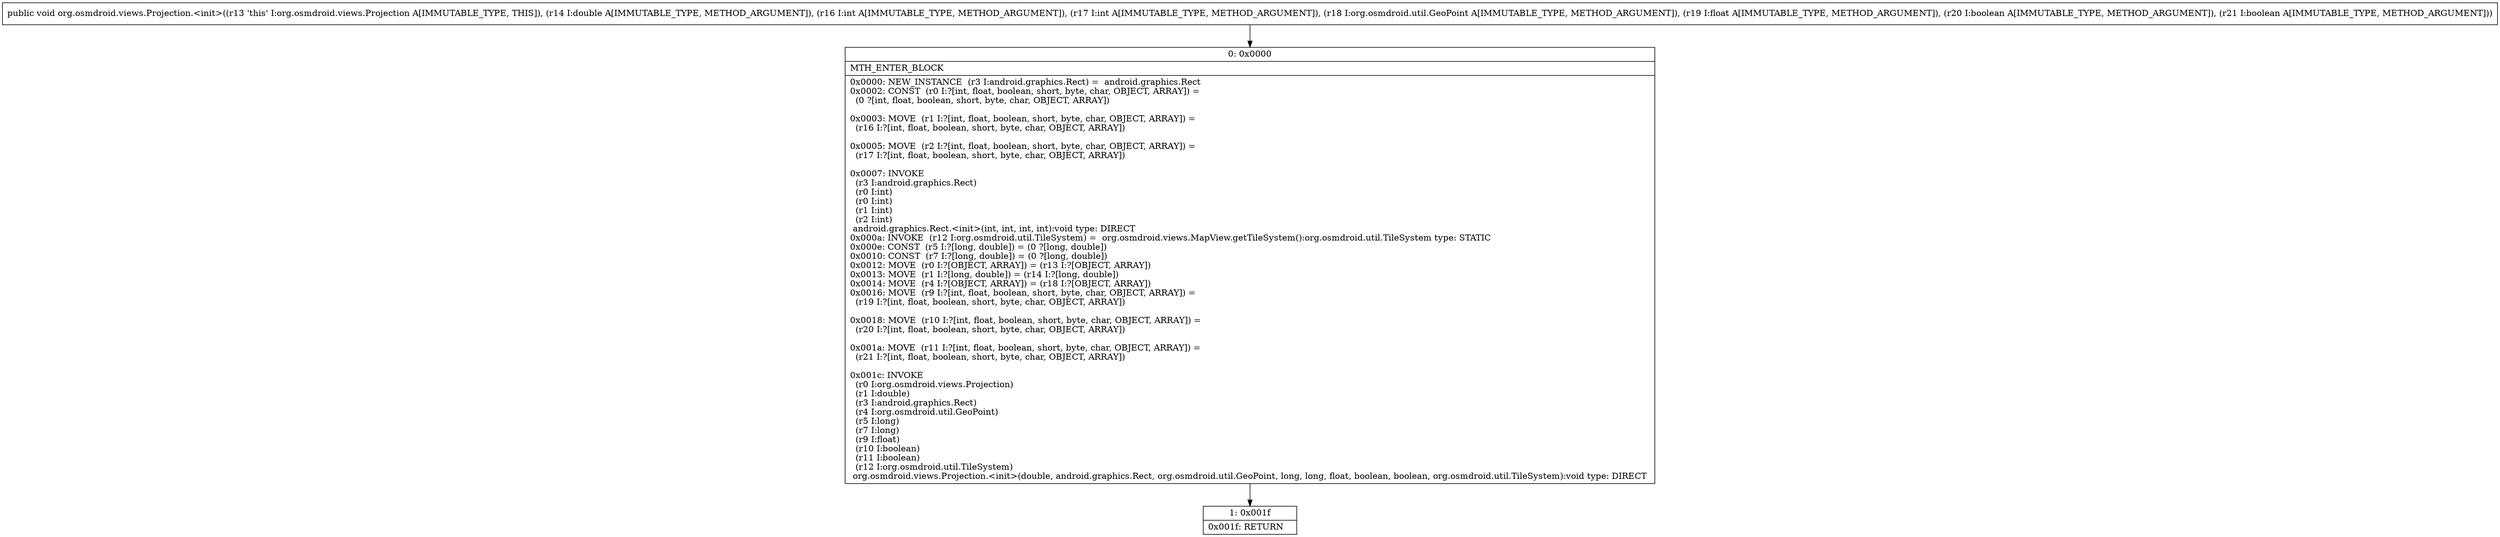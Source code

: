 digraph "CFG fororg.osmdroid.views.Projection.\<init\>(DIILorg\/osmdroid\/util\/GeoPoint;FZZ)V" {
Node_0 [shape=record,label="{0\:\ 0x0000|MTH_ENTER_BLOCK\l|0x0000: NEW_INSTANCE  (r3 I:android.graphics.Rect) =  android.graphics.Rect \l0x0002: CONST  (r0 I:?[int, float, boolean, short, byte, char, OBJECT, ARRAY]) = \l  (0 ?[int, float, boolean, short, byte, char, OBJECT, ARRAY])\l \l0x0003: MOVE  (r1 I:?[int, float, boolean, short, byte, char, OBJECT, ARRAY]) = \l  (r16 I:?[int, float, boolean, short, byte, char, OBJECT, ARRAY])\l \l0x0005: MOVE  (r2 I:?[int, float, boolean, short, byte, char, OBJECT, ARRAY]) = \l  (r17 I:?[int, float, boolean, short, byte, char, OBJECT, ARRAY])\l \l0x0007: INVOKE  \l  (r3 I:android.graphics.Rect)\l  (r0 I:int)\l  (r0 I:int)\l  (r1 I:int)\l  (r2 I:int)\l android.graphics.Rect.\<init\>(int, int, int, int):void type: DIRECT \l0x000a: INVOKE  (r12 I:org.osmdroid.util.TileSystem) =  org.osmdroid.views.MapView.getTileSystem():org.osmdroid.util.TileSystem type: STATIC \l0x000e: CONST  (r5 I:?[long, double]) = (0 ?[long, double]) \l0x0010: CONST  (r7 I:?[long, double]) = (0 ?[long, double]) \l0x0012: MOVE  (r0 I:?[OBJECT, ARRAY]) = (r13 I:?[OBJECT, ARRAY]) \l0x0013: MOVE  (r1 I:?[long, double]) = (r14 I:?[long, double]) \l0x0014: MOVE  (r4 I:?[OBJECT, ARRAY]) = (r18 I:?[OBJECT, ARRAY]) \l0x0016: MOVE  (r9 I:?[int, float, boolean, short, byte, char, OBJECT, ARRAY]) = \l  (r19 I:?[int, float, boolean, short, byte, char, OBJECT, ARRAY])\l \l0x0018: MOVE  (r10 I:?[int, float, boolean, short, byte, char, OBJECT, ARRAY]) = \l  (r20 I:?[int, float, boolean, short, byte, char, OBJECT, ARRAY])\l \l0x001a: MOVE  (r11 I:?[int, float, boolean, short, byte, char, OBJECT, ARRAY]) = \l  (r21 I:?[int, float, boolean, short, byte, char, OBJECT, ARRAY])\l \l0x001c: INVOKE  \l  (r0 I:org.osmdroid.views.Projection)\l  (r1 I:double)\l  (r3 I:android.graphics.Rect)\l  (r4 I:org.osmdroid.util.GeoPoint)\l  (r5 I:long)\l  (r7 I:long)\l  (r9 I:float)\l  (r10 I:boolean)\l  (r11 I:boolean)\l  (r12 I:org.osmdroid.util.TileSystem)\l org.osmdroid.views.Projection.\<init\>(double, android.graphics.Rect, org.osmdroid.util.GeoPoint, long, long, float, boolean, boolean, org.osmdroid.util.TileSystem):void type: DIRECT \l}"];
Node_1 [shape=record,label="{1\:\ 0x001f|0x001f: RETURN   \l}"];
MethodNode[shape=record,label="{public void org.osmdroid.views.Projection.\<init\>((r13 'this' I:org.osmdroid.views.Projection A[IMMUTABLE_TYPE, THIS]), (r14 I:double A[IMMUTABLE_TYPE, METHOD_ARGUMENT]), (r16 I:int A[IMMUTABLE_TYPE, METHOD_ARGUMENT]), (r17 I:int A[IMMUTABLE_TYPE, METHOD_ARGUMENT]), (r18 I:org.osmdroid.util.GeoPoint A[IMMUTABLE_TYPE, METHOD_ARGUMENT]), (r19 I:float A[IMMUTABLE_TYPE, METHOD_ARGUMENT]), (r20 I:boolean A[IMMUTABLE_TYPE, METHOD_ARGUMENT]), (r21 I:boolean A[IMMUTABLE_TYPE, METHOD_ARGUMENT])) }"];
MethodNode -> Node_0;
Node_0 -> Node_1;
}

